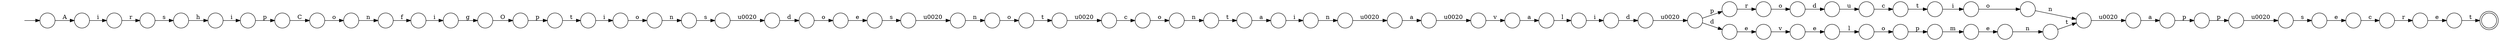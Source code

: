 digraph Automaton {
  rankdir = LR;
  0 [shape=circle,label=""];
  0 -> 48 [label="t"]
  1 [shape=circle,label=""];
  1 -> 44 [label="s"]
  2 [shape=circle,label=""];
  2 -> 13 [label="o"]
  3 [shape=circle,label=""];
  3 -> 38 [label="o"]
  4 [shape=circle,label=""];
  4 -> 40 [label="t"]
  5 [shape=circle,label=""];
  5 -> 32 [label="t"]
  6 [shape=circle,label=""];
  6 -> 65 [label="o"]
  7 [shape=circle,label=""];
  7 -> 22 [label="e"]
  8 [shape=circle,label=""];
  8 -> 75 [label="e"]
  9 [shape=circle,label=""];
  9 -> 36 [label="n"]
  10 [shape=circle,label=""];
  10 -> 50 [label="t"]
  11 [shape=circle,label=""];
  11 -> 9 [label="o"]
  12 [shape=circle,label=""];
  12 -> 46 [label="\u0020"]
  13 [shape=circle,label=""];
  13 -> 35 [label="n"]
  14 [shape=circle,label=""];
  14 -> 76 [label="o"]
  15 [shape=circle,label=""];
  15 -> 5 [label="o"]
  16 [shape=circle,label=""];
  16 -> 34 [label="c"]
  17 [shape=circle,label=""];
  17 -> 45 [label="v"]
  18 [shape=circle,label=""];
  18 -> 57 [label="l"]
  19 [shape=circle,label=""];
  19 -> 20 [label="i"]
  20 [shape=circle,label=""];
  20 -> 39 [label="r"]
  21 [shape=circle,label=""];
  21 -> 2 [label="c"]
  22 [shape=circle,label=""];
  22 -> 66 [label="l"]
  23 [shape=circle,label=""];
  23 -> 61 [label="i"]
  24 [shape=circle,label=""];
  24 -> 73 [label="p"]
  25 [shape=circle,label=""];
  25 -> 63 [label="n"]
  26 [shape=circle,label=""];
  26 -> 53 [label="\u0020"]
  27 [shape=circle,label=""];
  27 -> 4 [label="p"]
  28 [shape=circle,label=""];
  28 -> 0 [label="e"]
  29 [shape=circle,label=""];
  29 -> 3 [label="d"]
  30 [shape=circle,label=""];
  30 -> 17 [label="\u0020"]
  31 [shape=circle,label=""];
  31 -> 7 [label="v"]
  32 [shape=circle,label=""];
  32 -> 21 [label="\u0020"]
  33 [shape=circle,label=""];
  33 -> 16 [label="e"]
  34 [shape=circle,label=""];
  34 -> 28 [label="r"]
  35 [shape=circle,label=""];
  35 -> 67 [label="t"]
  36 [shape=circle,label=""];
  36 -> 23 [label="f"]
  37 [shape=circle,label=""];
  37 -> 47 [label="\u0020"]
  38 [shape=circle,label=""];
  38 -> 1 [label="e"]
  39 [shape=circle,label=""];
  39 -> 52 [label="s"]
  40 [shape=circle,label=""];
  40 -> 42 [label="i"]
  41 [shape=circle,label=""];
  41 -> 54 [label="i"]
  42 [shape=circle,label=""];
  42 -> 25 [label="o"]
  43 [shape=circle,label=""];
  43 -> 77 [label="c"]
  44 [shape=circle,label=""];
  44 -> 72 [label="\u0020"]
  45 [shape=circle,label=""];
  45 -> 18 [label="a"]
  46 [shape=circle,label=""];
  46 -> 30 [label="a"]
  47 [shape=circle,label=""];
  47 -> 58 [label="p"]
  47 -> 56 [label="d"]
  48 [shape=doublecircle,label=""];
  49 [shape=circle,label=""];
  49 -> 74 [label="p"]
  50 [shape=circle,label=""];
  50 -> 60 [label="\u0020"]
  51 [shape=circle,label=""];
  51 -> 27 [label="O"]
  52 [shape=circle,label=""];
  52 -> 64 [label="h"]
  53 [shape=circle,label=""];
  53 -> 33 [label="s"]
  54 [shape=circle,label=""];
  54 -> 12 [label="n"]
  55 [shape=circle,label=""];
  55 -> 29 [label="\u0020"]
  56 [shape=circle,label=""];
  56 -> 31 [label="e"]
  57 [shape=circle,label=""];
  57 -> 69 [label="i"]
  58 [shape=circle,label=""];
  58 -> 6 [label="r"]
  59 [shape=circle,label=""];
  59 -> 11 [label="C"]
  60 [shape=circle,label=""];
  60 -> 49 [label="a"]
  61 [shape=circle,label=""];
  61 -> 51 [label="g"]
  62 [shape=circle,label=""];
  62 -> 14 [label="i"]
  63 [shape=circle,label=""];
  63 -> 55 [label="s"]
  64 [shape=circle,label=""];
  64 -> 70 [label="i"]
  65 [shape=circle,label=""];
  65 -> 71 [label="d"]
  66 [shape=circle,label=""];
  66 -> 24 [label="o"]
  67 [shape=circle,label=""];
  67 -> 41 [label="a"]
  68 [shape=circle,label=""];
  initial [shape=plaintext,label=""];
  initial -> 68
  68 -> 19 [label="A"]
  69 [shape=circle,label=""];
  69 -> 37 [label="d"]
  70 [shape=circle,label=""];
  70 -> 59 [label="p"]
  71 [shape=circle,label=""];
  71 -> 43 [label="u"]
  72 [shape=circle,label=""];
  72 -> 15 [label="n"]
  73 [shape=circle,label=""];
  73 -> 8 [label="m"]
  74 [shape=circle,label=""];
  74 -> 26 [label="p"]
  75 [shape=circle,label=""];
  75 -> 10 [label="n"]
  76 [shape=circle,label=""];
  76 -> 50 [label="n"]
  77 [shape=circle,label=""];
  77 -> 62 [label="t"]
}
